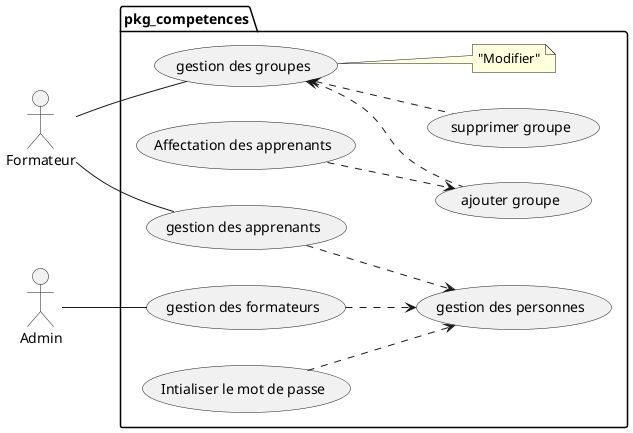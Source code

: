 @startuml uses_cases_pkg_rh
 
left to right direction

actor Formateur as formateur
actor Admin as admin

package pkg_competences {

  (gestion des formateurs)  ..> (gestion des personnes) 
  (gestion des apprenants)  ..> (gestion des personnes) 
  formateur --  (gestion des apprenants) 
  admin --  (gestion des formateurs) 

  formateur --  (gestion des groupes) 
  (gestion des groupes)  <.. (ajouter groupe)
  (Affectation des apprenants) ..> (ajouter groupe)
  (gestion des groupes)  <.. (supprimer groupe)

  (Intialiser le mot de passe) ..> (gestion des personnes)

  note right of "gestion des groupes" : "Modifier"
}  



@enduml